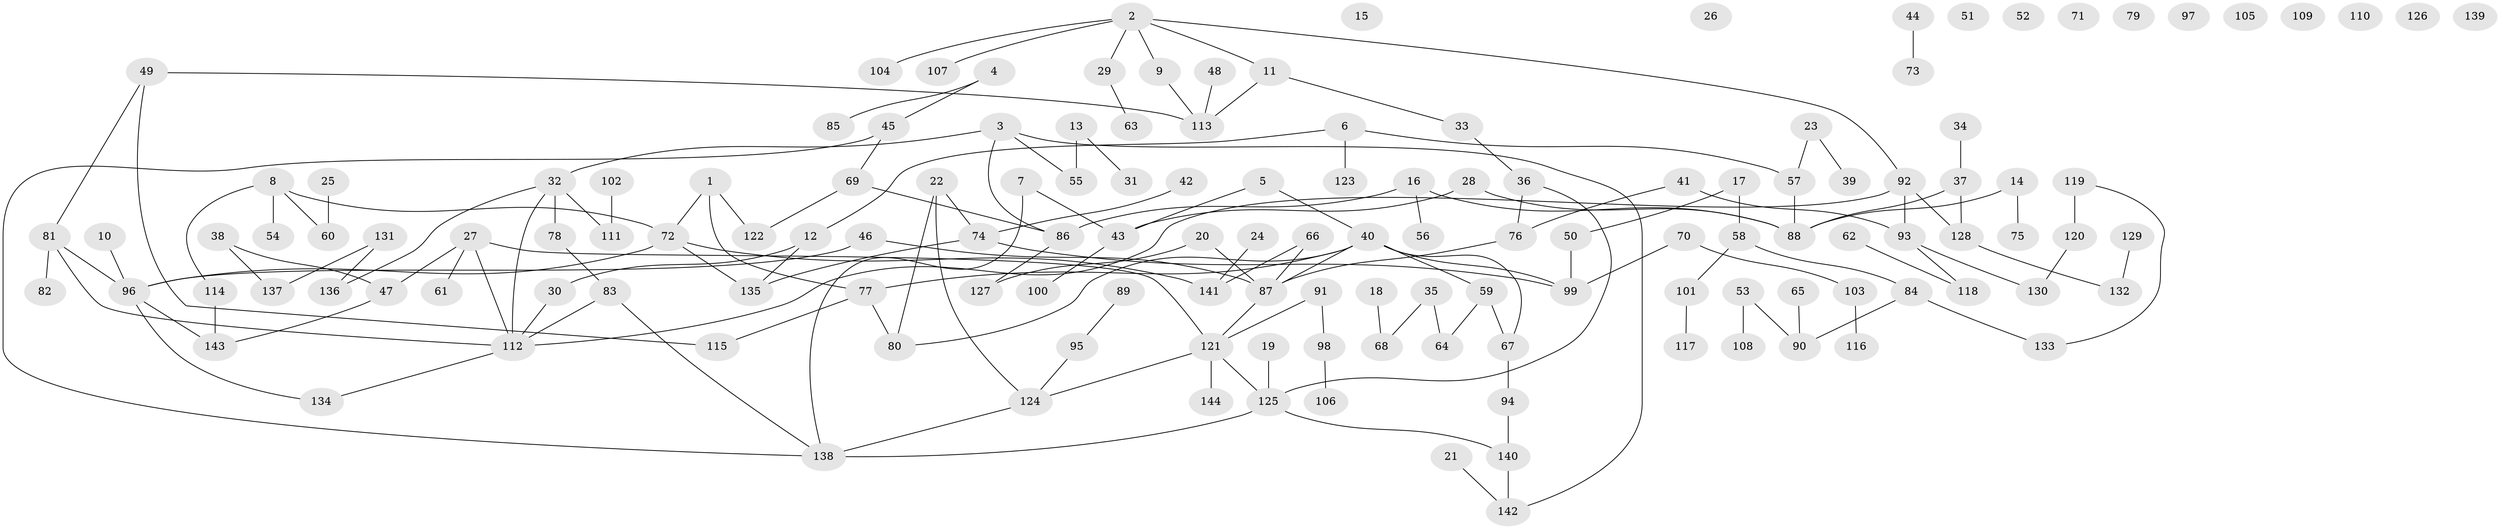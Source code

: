 // Generated by graph-tools (version 1.1) at 2025/13/03/09/25 04:13:07]
// undirected, 144 vertices, 162 edges
graph export_dot {
graph [start="1"]
  node [color=gray90,style=filled];
  1;
  2;
  3;
  4;
  5;
  6;
  7;
  8;
  9;
  10;
  11;
  12;
  13;
  14;
  15;
  16;
  17;
  18;
  19;
  20;
  21;
  22;
  23;
  24;
  25;
  26;
  27;
  28;
  29;
  30;
  31;
  32;
  33;
  34;
  35;
  36;
  37;
  38;
  39;
  40;
  41;
  42;
  43;
  44;
  45;
  46;
  47;
  48;
  49;
  50;
  51;
  52;
  53;
  54;
  55;
  56;
  57;
  58;
  59;
  60;
  61;
  62;
  63;
  64;
  65;
  66;
  67;
  68;
  69;
  70;
  71;
  72;
  73;
  74;
  75;
  76;
  77;
  78;
  79;
  80;
  81;
  82;
  83;
  84;
  85;
  86;
  87;
  88;
  89;
  90;
  91;
  92;
  93;
  94;
  95;
  96;
  97;
  98;
  99;
  100;
  101;
  102;
  103;
  104;
  105;
  106;
  107;
  108;
  109;
  110;
  111;
  112;
  113;
  114;
  115;
  116;
  117;
  118;
  119;
  120;
  121;
  122;
  123;
  124;
  125;
  126;
  127;
  128;
  129;
  130;
  131;
  132;
  133;
  134;
  135;
  136;
  137;
  138;
  139;
  140;
  141;
  142;
  143;
  144;
  1 -- 72;
  1 -- 77;
  1 -- 122;
  2 -- 9;
  2 -- 11;
  2 -- 29;
  2 -- 92;
  2 -- 104;
  2 -- 107;
  3 -- 32;
  3 -- 55;
  3 -- 86;
  3 -- 142;
  4 -- 45;
  4 -- 85;
  5 -- 40;
  5 -- 43;
  6 -- 12;
  6 -- 57;
  6 -- 123;
  7 -- 43;
  7 -- 138;
  8 -- 54;
  8 -- 60;
  8 -- 72;
  8 -- 114;
  9 -- 113;
  10 -- 96;
  11 -- 33;
  11 -- 113;
  12 -- 30;
  12 -- 135;
  13 -- 31;
  13 -- 55;
  14 -- 75;
  14 -- 88;
  16 -- 56;
  16 -- 86;
  16 -- 88;
  17 -- 50;
  17 -- 58;
  18 -- 68;
  19 -- 125;
  20 -- 87;
  20 -- 127;
  21 -- 142;
  22 -- 74;
  22 -- 80;
  22 -- 124;
  23 -- 39;
  23 -- 57;
  24 -- 141;
  25 -- 60;
  27 -- 47;
  27 -- 61;
  27 -- 112;
  27 -- 121;
  28 -- 43;
  28 -- 88;
  29 -- 63;
  30 -- 112;
  32 -- 78;
  32 -- 111;
  32 -- 112;
  32 -- 136;
  33 -- 36;
  34 -- 37;
  35 -- 64;
  35 -- 68;
  36 -- 76;
  36 -- 125;
  37 -- 88;
  37 -- 128;
  38 -- 47;
  38 -- 137;
  40 -- 59;
  40 -- 67;
  40 -- 77;
  40 -- 80;
  40 -- 87;
  40 -- 99;
  41 -- 76;
  41 -- 93;
  42 -- 74;
  43 -- 100;
  44 -- 73;
  45 -- 69;
  45 -- 138;
  46 -- 87;
  46 -- 96;
  47 -- 143;
  48 -- 113;
  49 -- 81;
  49 -- 113;
  49 -- 115;
  50 -- 99;
  53 -- 90;
  53 -- 108;
  57 -- 88;
  58 -- 84;
  58 -- 101;
  59 -- 64;
  59 -- 67;
  62 -- 118;
  65 -- 90;
  66 -- 87;
  66 -- 141;
  67 -- 94;
  69 -- 86;
  69 -- 122;
  70 -- 99;
  70 -- 103;
  72 -- 96;
  72 -- 135;
  72 -- 141;
  74 -- 99;
  74 -- 135;
  76 -- 87;
  77 -- 80;
  77 -- 115;
  78 -- 83;
  81 -- 82;
  81 -- 96;
  81 -- 112;
  83 -- 112;
  83 -- 138;
  84 -- 90;
  84 -- 133;
  86 -- 127;
  87 -- 121;
  89 -- 95;
  91 -- 98;
  91 -- 121;
  92 -- 93;
  92 -- 112;
  92 -- 128;
  93 -- 118;
  93 -- 130;
  94 -- 140;
  95 -- 124;
  96 -- 134;
  96 -- 143;
  98 -- 106;
  101 -- 117;
  102 -- 111;
  103 -- 116;
  112 -- 134;
  114 -- 143;
  119 -- 120;
  119 -- 133;
  120 -- 130;
  121 -- 124;
  121 -- 125;
  121 -- 144;
  124 -- 138;
  125 -- 138;
  125 -- 140;
  128 -- 132;
  129 -- 132;
  131 -- 136;
  131 -- 137;
  140 -- 142;
}
